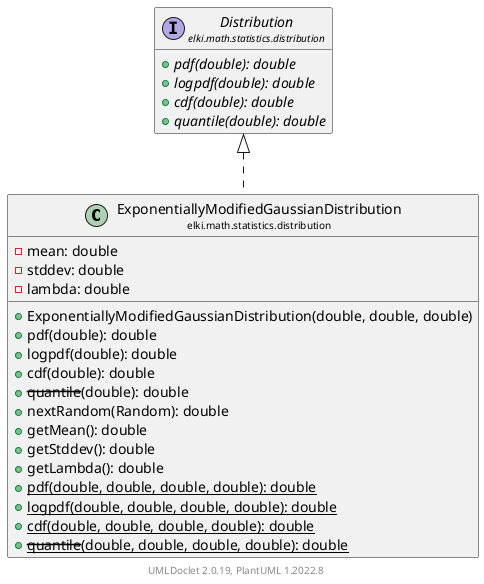 @startuml
    remove .*\.(Instance|Par|Parameterizer|Factory)$
    set namespaceSeparator none
    hide empty fields
    hide empty methods

    class "<size:14>ExponentiallyModifiedGaussianDistribution\n<size:10>elki.math.statistics.distribution" as elki.math.statistics.distribution.ExponentiallyModifiedGaussianDistribution [[ExponentiallyModifiedGaussianDistribution.html]] {
        -mean: double
        -stddev: double
        -lambda: double
        +ExponentiallyModifiedGaussianDistribution(double, double, double)
        +pdf(double): double
        +logpdf(double): double
        +cdf(double): double
        +--quantile--(double): double
        +nextRandom(Random): double
        +getMean(): double
        +getStddev(): double
        +getLambda(): double
        {static} +pdf(double, double, double, double): double
        {static} +logpdf(double, double, double, double): double
        {static} +cdf(double, double, double, double): double
        {static} +--quantile--(double, double, double, double): double
    }

    interface "<size:14>Distribution\n<size:10>elki.math.statistics.distribution" as elki.math.statistics.distribution.Distribution [[Distribution.html]] {
        {abstract} +pdf(double): double
        {abstract} +logpdf(double): double
        {abstract} +cdf(double): double
        {abstract} +quantile(double): double
    }
    class "<size:14>ExponentiallyModifiedGaussianDistribution.Par\n<size:10>elki.math.statistics.distribution" as elki.math.statistics.distribution.ExponentiallyModifiedGaussianDistribution.Par [[ExponentiallyModifiedGaussianDistribution.Par.html]]

    elki.math.statistics.distribution.Distribution <|.. elki.math.statistics.distribution.ExponentiallyModifiedGaussianDistribution
    elki.math.statistics.distribution.ExponentiallyModifiedGaussianDistribution +-- elki.math.statistics.distribution.ExponentiallyModifiedGaussianDistribution.Par

    center footer UMLDoclet 2.0.19, PlantUML 1.2022.8
@enduml
